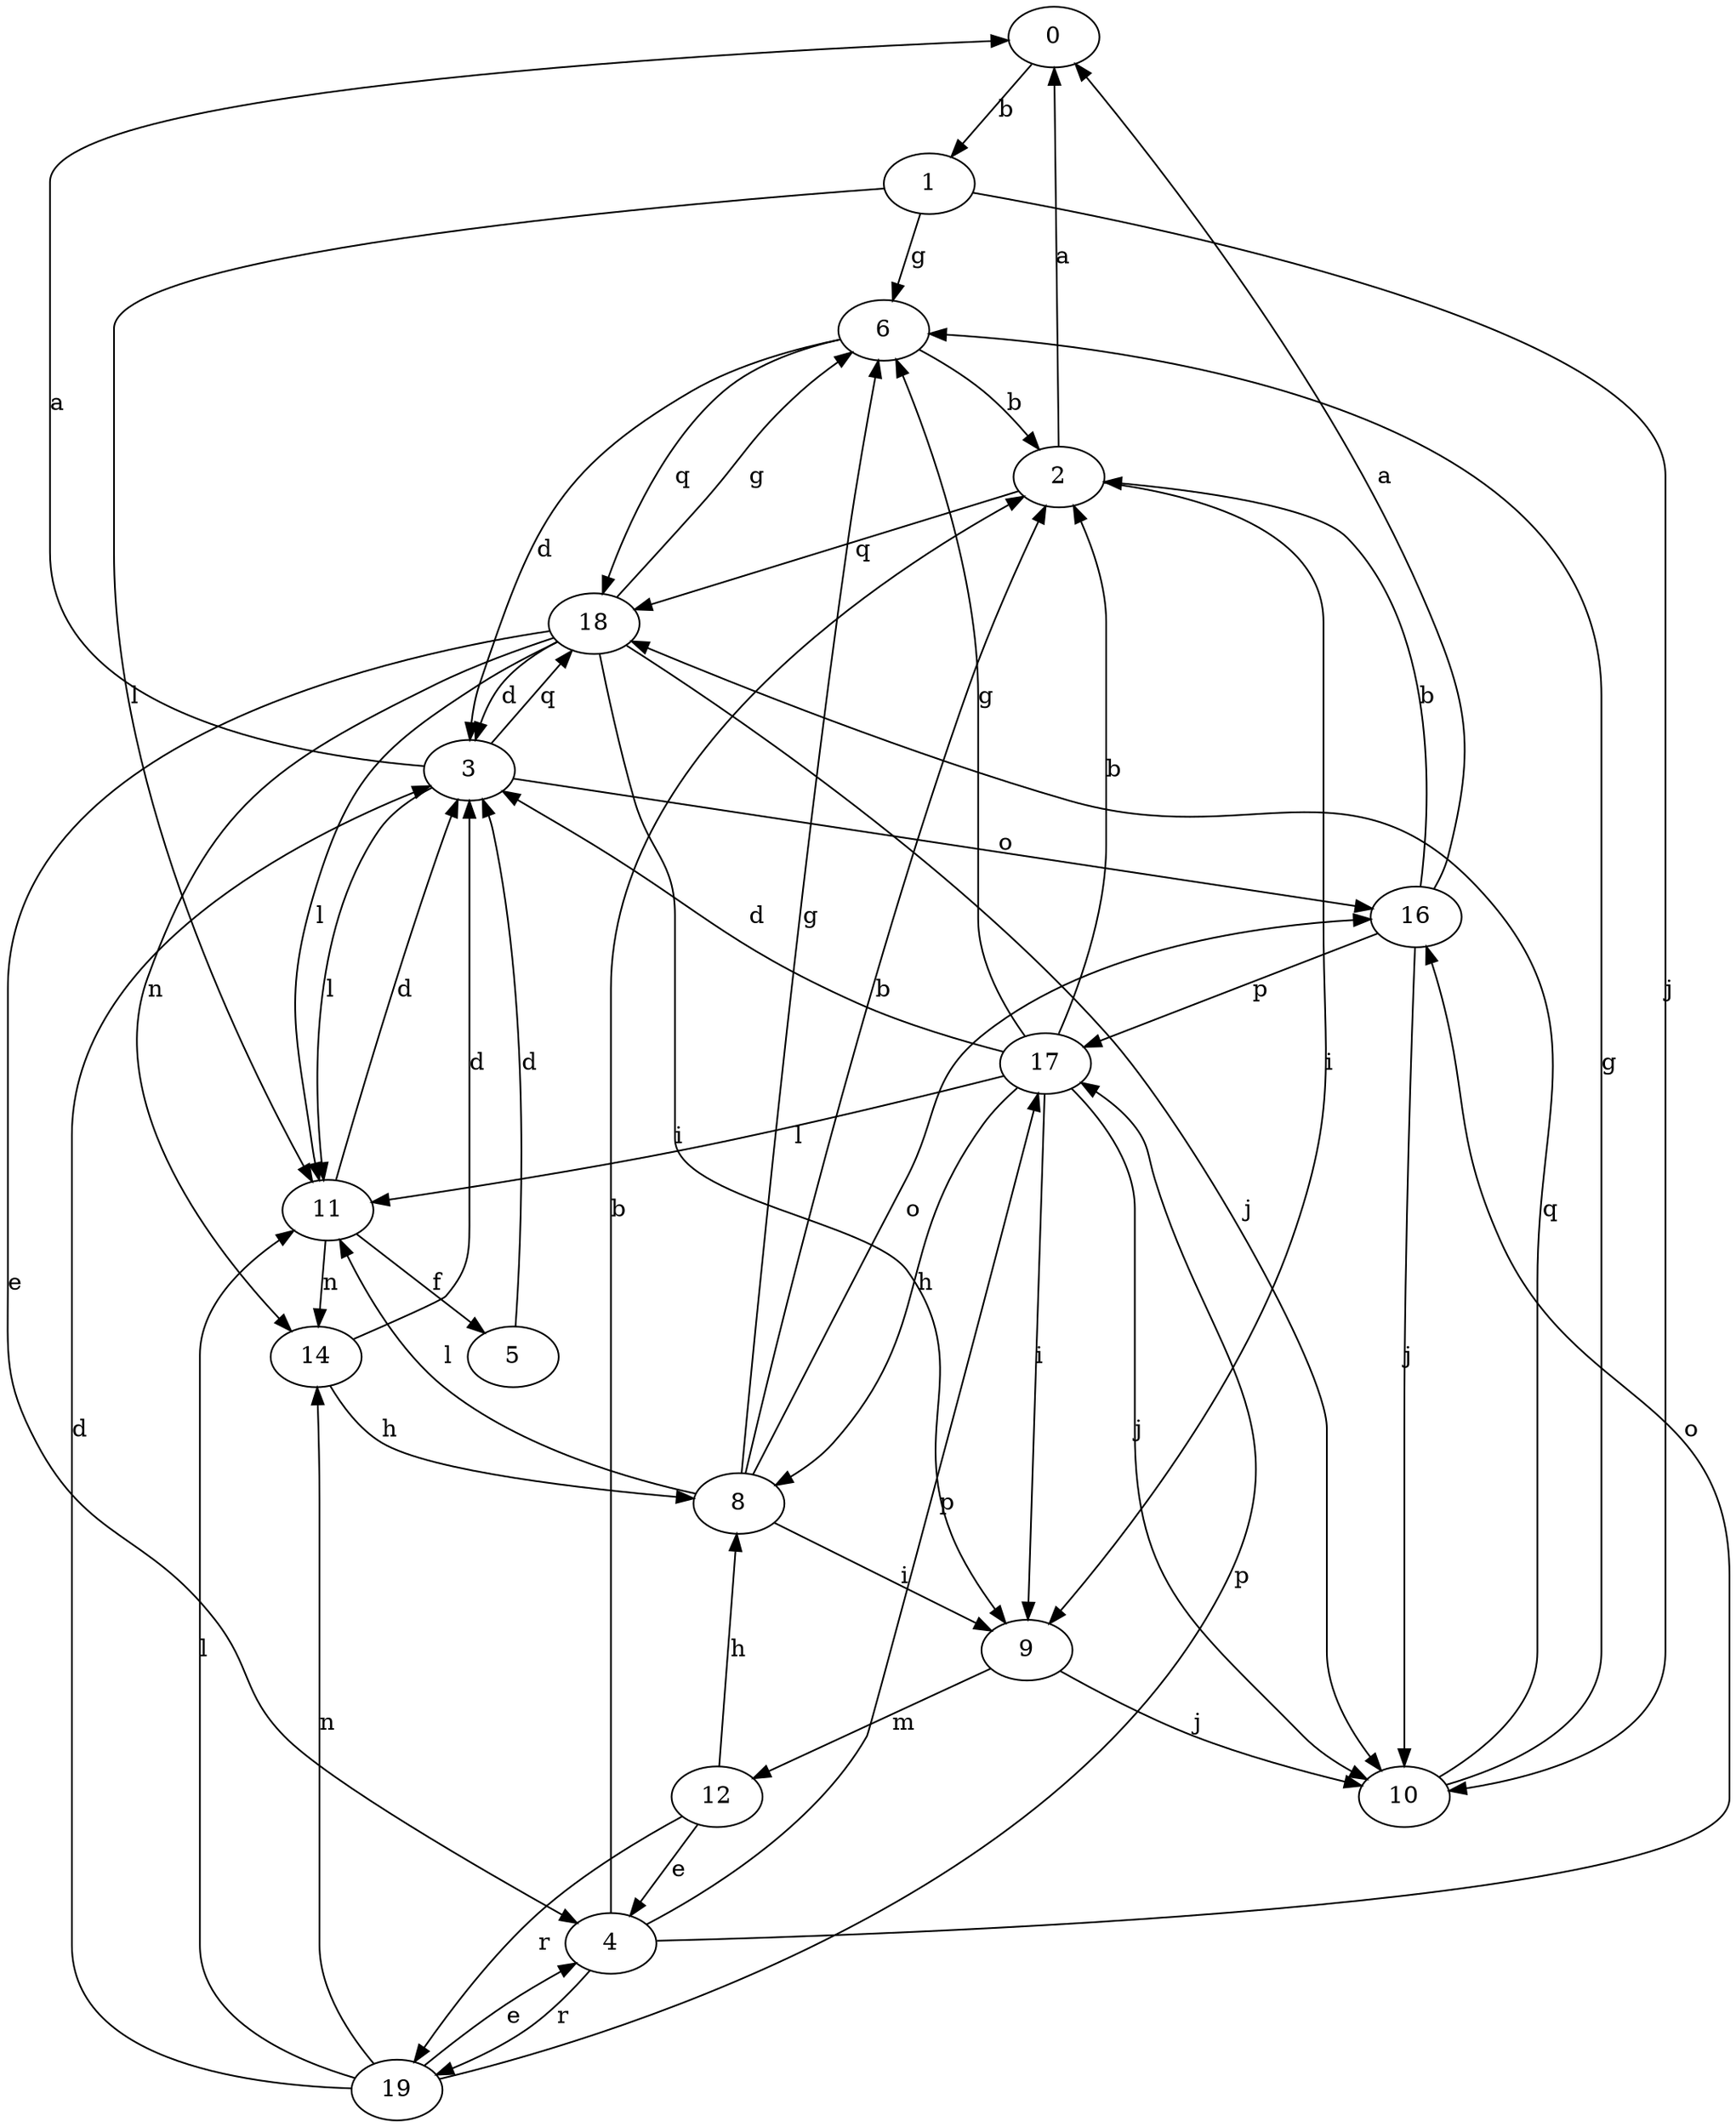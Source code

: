 strict digraph  {
0;
1;
2;
3;
4;
5;
6;
8;
9;
10;
11;
12;
14;
16;
17;
18;
19;
0 -> 1  [label=b];
1 -> 6  [label=g];
1 -> 10  [label=j];
1 -> 11  [label=l];
2 -> 0  [label=a];
2 -> 9  [label=i];
2 -> 18  [label=q];
3 -> 0  [label=a];
3 -> 11  [label=l];
3 -> 16  [label=o];
3 -> 18  [label=q];
4 -> 2  [label=b];
4 -> 16  [label=o];
4 -> 17  [label=p];
4 -> 19  [label=r];
5 -> 3  [label=d];
6 -> 2  [label=b];
6 -> 3  [label=d];
6 -> 18  [label=q];
8 -> 2  [label=b];
8 -> 6  [label=g];
8 -> 9  [label=i];
8 -> 11  [label=l];
8 -> 16  [label=o];
9 -> 10  [label=j];
9 -> 12  [label=m];
10 -> 6  [label=g];
10 -> 18  [label=q];
11 -> 3  [label=d];
11 -> 5  [label=f];
11 -> 14  [label=n];
12 -> 4  [label=e];
12 -> 8  [label=h];
12 -> 19  [label=r];
14 -> 3  [label=d];
14 -> 8  [label=h];
16 -> 0  [label=a];
16 -> 2  [label=b];
16 -> 10  [label=j];
16 -> 17  [label=p];
17 -> 2  [label=b];
17 -> 3  [label=d];
17 -> 6  [label=g];
17 -> 8  [label=h];
17 -> 9  [label=i];
17 -> 10  [label=j];
17 -> 11  [label=l];
18 -> 3  [label=d];
18 -> 4  [label=e];
18 -> 6  [label=g];
18 -> 9  [label=i];
18 -> 10  [label=j];
18 -> 11  [label=l];
18 -> 14  [label=n];
19 -> 3  [label=d];
19 -> 4  [label=e];
19 -> 11  [label=l];
19 -> 14  [label=n];
19 -> 17  [label=p];
}
